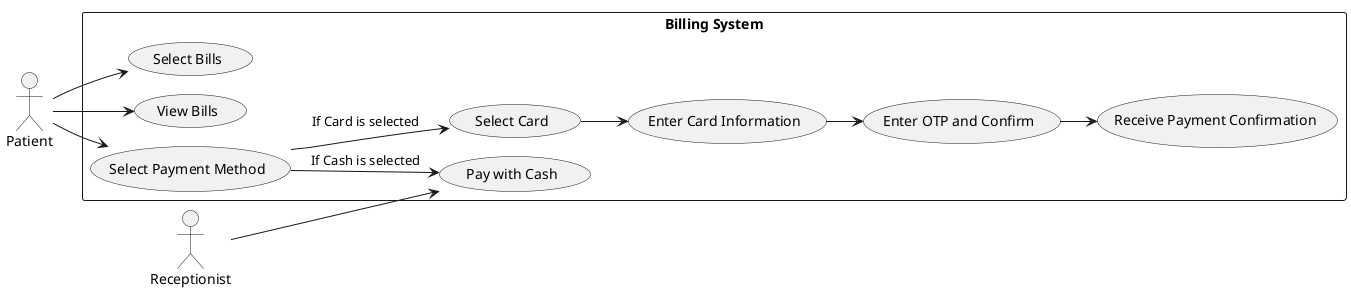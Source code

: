 @startuml
'https://plantuml.com/use-case-diagram
!pragma layout smetana
left to right direction

actor Patient
actor Receptionist

rectangle "Billing System" as System {
    usecase "Select Bills" as UC1
    usecase "View Bills" as UC2
    usecase "Select Payment Method" as UC3
    usecase "Select Card" as UC4
    usecase "Enter Card Information" as UC5
    usecase "Enter OTP and Confirm" as UC6
    usecase "Receive Payment Confirmation" as UC7
    usecase "Pay with Cash" as UC8
}

Patient --> UC1
Patient --> UC2
Patient --> UC3
UC3 --> UC4 : If Card is selected
UC4 --> UC5
UC5 --> UC6
UC6 --> UC7

UC3 --> UC8 : If Cash is selected
Receptionist --> UC8

@enduml
